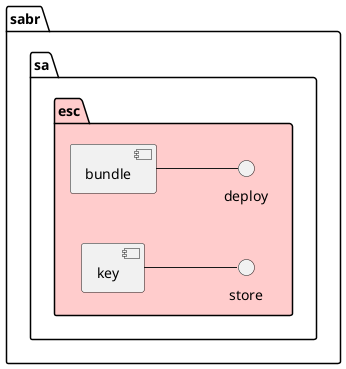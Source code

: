@startuml
left to right direction


    package "sabr" as sabr {
package "sa" as sabrsa {
package "esc" as sabrsaesc #ffcccc {
 component "bundle" as sabrsaescbundle
 interface "deploy" as sabrsaescbundledeploy
sabrsaescbundle -- sabrsaescbundledeploy
}
}
}

    
    package "sabr" as sabr {
package "sa" as sabrsa {
package "esc" as sabrsaesc #ffcccc {
 component "key" as sabrsaesckey
 interface "store" as sabrsaesckeystore
sabrsaesckey -- sabrsaesckeystore
}
}
}

    
















@enduml
